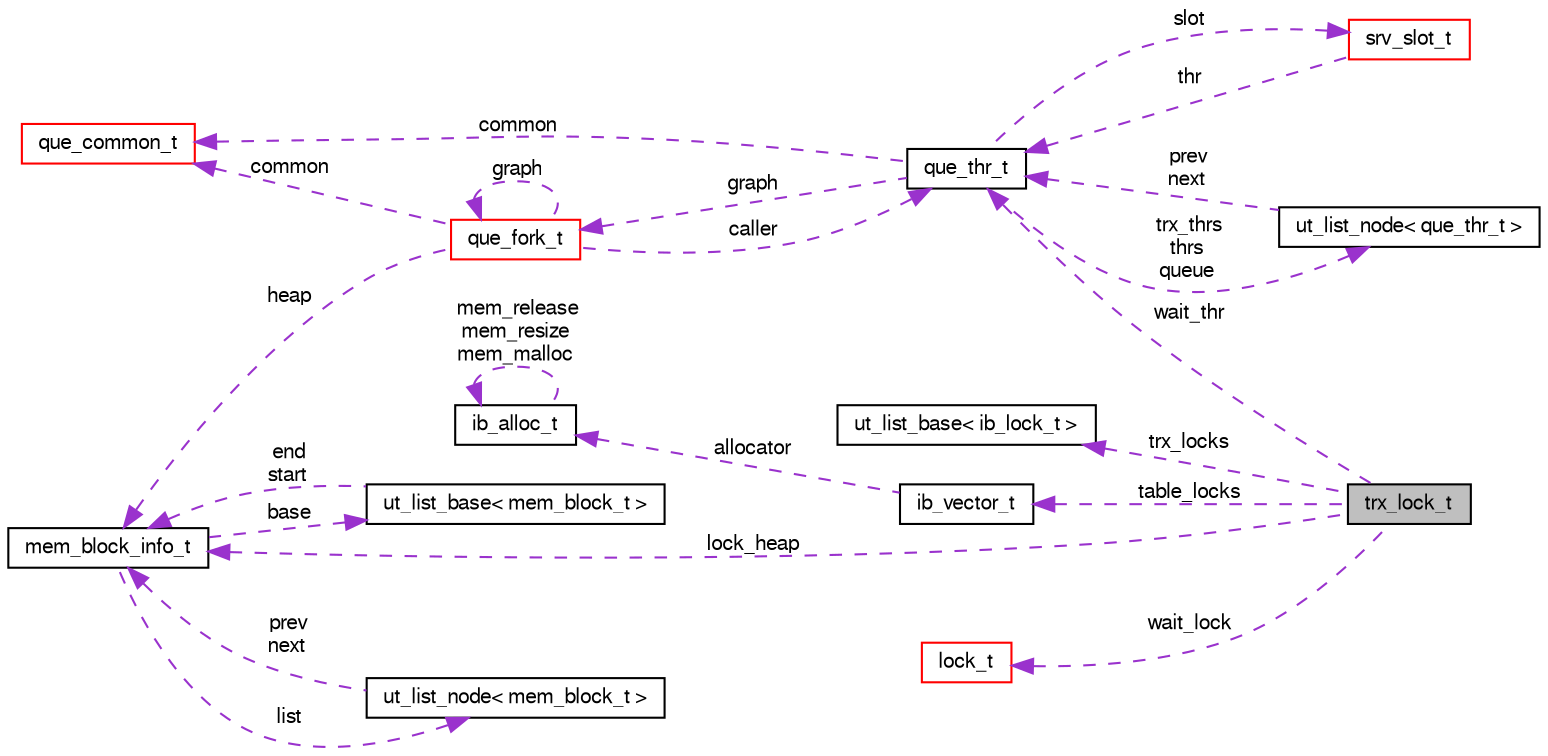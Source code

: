 digraph "trx_lock_t"
{
  bgcolor="transparent";
  edge [fontname="FreeSans",fontsize="10",labelfontname="FreeSans",labelfontsize="10"];
  node [fontname="FreeSans",fontsize="10",shape=record];
  rankdir="LR";
  Node1 [label="trx_lock_t",height=0.2,width=0.4,color="black", fillcolor="grey75", style="filled" fontcolor="black"];
  Node2 -> Node1 [dir="back",color="darkorchid3",fontsize="10",style="dashed",label=" trx_locks" ,fontname="FreeSans"];
  Node2 [label="ut_list_base\< ib_lock_t \>",height=0.2,width=0.4,color="black",URL="$structut__list__base.html"];
  Node3 -> Node1 [dir="back",color="darkorchid3",fontsize="10",style="dashed",label=" table_locks" ,fontname="FreeSans"];
  Node3 [label="ib_vector_t",height=0.2,width=0.4,color="black",URL="$structib__vector__t.html"];
  Node4 -> Node3 [dir="back",color="darkorchid3",fontsize="10",style="dashed",label=" allocator" ,fontname="FreeSans"];
  Node4 [label="ib_alloc_t",height=0.2,width=0.4,color="black",URL="$structib__alloc__t.html"];
  Node4 -> Node4 [dir="back",color="darkorchid3",fontsize="10",style="dashed",label=" mem_release\nmem_resize\nmem_malloc" ,fontname="FreeSans"];
  Node5 -> Node1 [dir="back",color="darkorchid3",fontsize="10",style="dashed",label=" lock_heap" ,fontname="FreeSans"];
  Node5 [label="mem_block_info_t",height=0.2,width=0.4,color="black",URL="$structmem__block__info__t.html"];
  Node6 -> Node5 [dir="back",color="darkorchid3",fontsize="10",style="dashed",label=" base" ,fontname="FreeSans"];
  Node6 [label="ut_list_base\< mem_block_t \>",height=0.2,width=0.4,color="black",URL="$structut__list__base.html"];
  Node5 -> Node6 [dir="back",color="darkorchid3",fontsize="10",style="dashed",label=" end\nstart" ,fontname="FreeSans"];
  Node7 -> Node5 [dir="back",color="darkorchid3",fontsize="10",style="dashed",label=" list" ,fontname="FreeSans"];
  Node7 [label="ut_list_node\< mem_block_t \>",height=0.2,width=0.4,color="black",URL="$structut__list__node.html"];
  Node5 -> Node7 [dir="back",color="darkorchid3",fontsize="10",style="dashed",label=" prev\nnext" ,fontname="FreeSans"];
  Node8 -> Node1 [dir="back",color="darkorchid3",fontsize="10",style="dashed",label=" wait_thr" ,fontname="FreeSans"];
  Node8 [label="que_thr_t",height=0.2,width=0.4,color="black",URL="$structque__thr__t.html"];
  Node9 -> Node8 [dir="back",color="darkorchid3",fontsize="10",style="dashed",label=" trx_thrs\nthrs\nqueue" ,fontname="FreeSans"];
  Node9 [label="ut_list_node\< que_thr_t \>",height=0.2,width=0.4,color="black",URL="$structut__list__node.html"];
  Node8 -> Node9 [dir="back",color="darkorchid3",fontsize="10",style="dashed",label=" prev\nnext" ,fontname="FreeSans"];
  Node10 -> Node8 [dir="back",color="darkorchid3",fontsize="10",style="dashed",label=" common" ,fontname="FreeSans"];
  Node10 [label="que_common_t",height=0.2,width=0.4,color="red",URL="$structque__common__t.html"];
  Node11 -> Node8 [dir="back",color="darkorchid3",fontsize="10",style="dashed",label=" slot" ,fontname="FreeSans"];
  Node11 [label="srv_slot_t",height=0.2,width=0.4,color="red",URL="$structsrv__slot__t.html"];
  Node8 -> Node11 [dir="back",color="darkorchid3",fontsize="10",style="dashed",label=" thr" ,fontname="FreeSans"];
  Node12 -> Node8 [dir="back",color="darkorchid3",fontsize="10",style="dashed",label=" graph" ,fontname="FreeSans"];
  Node12 [label="que_fork_t",height=0.2,width=0.4,color="red",URL="$structque__fork__t.html"];
  Node10 -> Node12 [dir="back",color="darkorchid3",fontsize="10",style="dashed",label=" common" ,fontname="FreeSans"];
  Node5 -> Node12 [dir="back",color="darkorchid3",fontsize="10",style="dashed",label=" heap" ,fontname="FreeSans"];
  Node12 -> Node12 [dir="back",color="darkorchid3",fontsize="10",style="dashed",label=" graph" ,fontname="FreeSans"];
  Node8 -> Node12 [dir="back",color="darkorchid3",fontsize="10",style="dashed",label=" caller" ,fontname="FreeSans"];
  Node13 -> Node1 [dir="back",color="darkorchid3",fontsize="10",style="dashed",label=" wait_lock" ,fontname="FreeSans"];
  Node13 [label="lock_t",height=0.2,width=0.4,color="red",URL="$structlock__t.html"];
}
